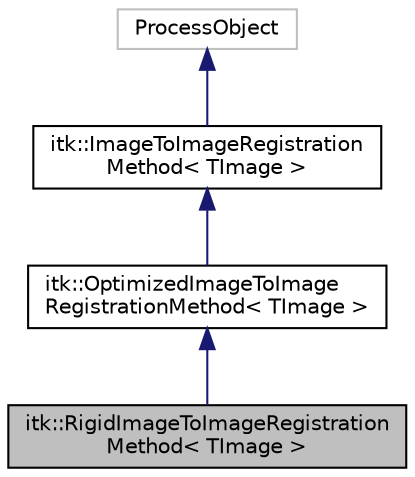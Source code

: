 digraph "itk::RigidImageToImageRegistrationMethod&lt; TImage &gt;"
{
  bgcolor="transparent";
  edge [fontname="Helvetica",fontsize="10",labelfontname="Helvetica",labelfontsize="10"];
  node [fontname="Helvetica",fontsize="10",shape=record];
  Node4 [label="itk::RigidImageToImageRegistration\lMethod\< TImage \>",height=0.2,width=0.4,color="black", fillcolor="grey75", style="filled", fontcolor="black"];
  Node5 -> Node4 [dir="back",color="midnightblue",fontsize="10",style="solid",fontname="Helvetica"];
  Node5 [label="itk::OptimizedImageToImage\lRegistrationMethod\< TImage \>",height=0.2,width=0.4,color="black",URL="$classitk_1_1OptimizedImageToImageRegistrationMethod.html"];
  Node6 -> Node5 [dir="back",color="midnightblue",fontsize="10",style="solid",fontname="Helvetica"];
  Node6 [label="itk::ImageToImageRegistration\lMethod\< TImage \>",height=0.2,width=0.4,color="black",URL="$classitk_1_1ImageToImageRegistrationMethod.html"];
  Node7 -> Node6 [dir="back",color="midnightblue",fontsize="10",style="solid",fontname="Helvetica"];
  Node7 [label="ProcessObject",height=0.2,width=0.4,color="grey75"];
}
